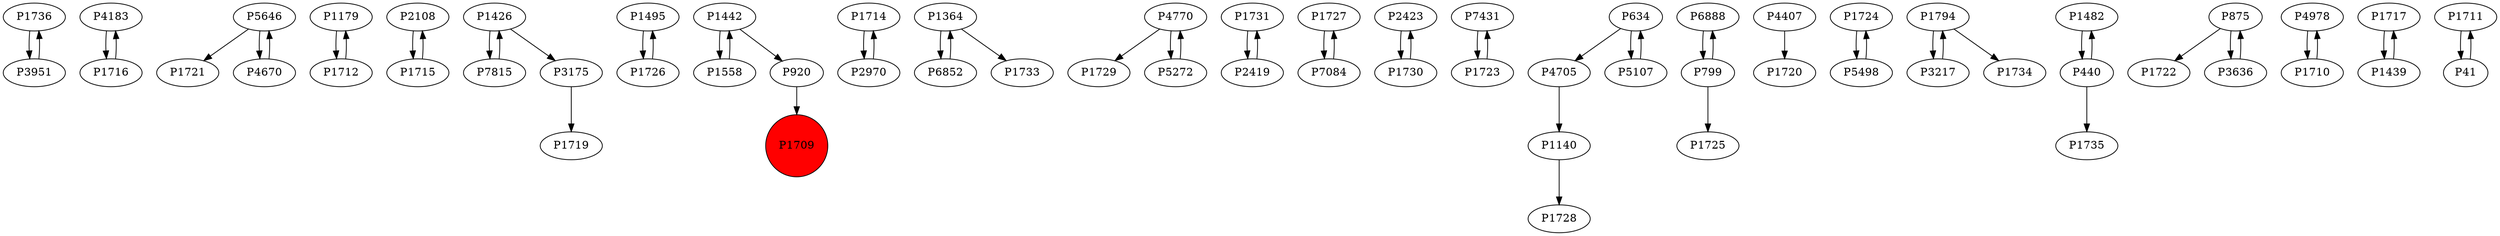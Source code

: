 digraph {
	P1736 -> P3951
	P4183 -> P1716
	P5646 -> P1721
	P1179 -> P1712
	P2108 -> P1715
	P1426 -> P7815
	P1495 -> P1726
	P3951 -> P1736
	P1442 -> P1558
	P1714 -> P2970
	P1364 -> P6852
	P4770 -> P1729
	P1558 -> P1442
	P1731 -> P2419
	P1727 -> P7084
	P2423 -> P1730
	P7431 -> P1723
	P634 -> P4705
	P6888 -> P799
	P3175 -> P1719
	P4407 -> P1720
	P1724 -> P5498
	P1794 -> P3217
	P2419 -> P1731
	P4670 -> P5646
	P1482 -> P440
	P6852 -> P1364
	P920 -> P1709
	P1712 -> P1179
	P5646 -> P4670
	P875 -> P1722
	P4978 -> P1710
	P1710 -> P4978
	P799 -> P6888
	P1715 -> P2108
	P1794 -> P1734
	P1723 -> P7431
	P1426 -> P3175
	P5107 -> P634
	P440 -> P1482
	P1140 -> P1728
	P875 -> P3636
	P5272 -> P4770
	P1716 -> P4183
	P4705 -> P1140
	P1717 -> P1439
	P7815 -> P1426
	P1726 -> P1495
	P1439 -> P1717
	P7084 -> P1727
	P1364 -> P1733
	P1442 -> P920
	P1730 -> P2423
	P2970 -> P1714
	P4770 -> P5272
	P799 -> P1725
	P440 -> P1735
	P1711 -> P41
	P5498 -> P1724
	P41 -> P1711
	P634 -> P5107
	P3217 -> P1794
	P3636 -> P875
	P1709 [shape=circle]
	P1709 [style=filled]
	P1709 [fillcolor=red]
}